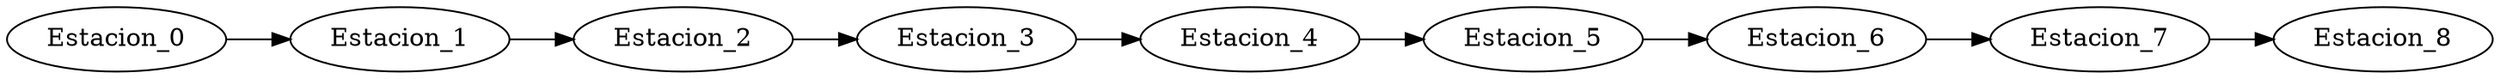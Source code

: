 digraph {rankdir=LR
Estacion_0->
Estacion_1->
Estacion_2->
Estacion_3->
Estacion_4->
Estacion_5->
Estacion_6->
Estacion_7->Estacion_8}